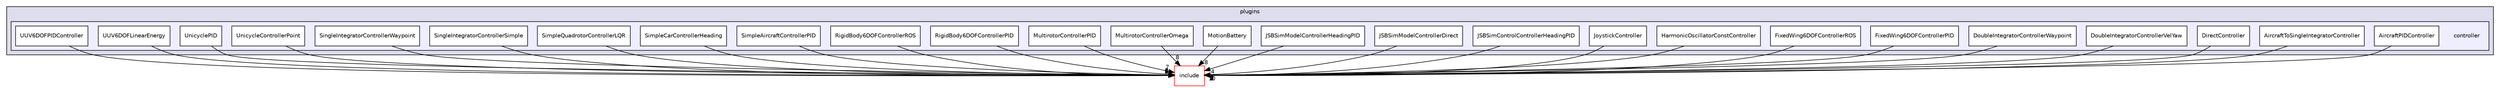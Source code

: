 digraph "/root/scrimmage/scrimmage/src/plugins/controller" {
  compound=true
  node [ fontsize="10", fontname="Helvetica"];
  edge [ labelfontsize="10", labelfontname="Helvetica"];
  subgraph clusterdir_7020b8b7abcceffa3f9f7a2d24718f16 {
    graph [ bgcolor="#ddddee", pencolor="black", label="plugins" fontname="Helvetica", fontsize="10", URL="dir_7020b8b7abcceffa3f9f7a2d24718f16.html"]
  subgraph clusterdir_c915aa27e6120cf8f6d19a96e78171a2 {
    graph [ bgcolor="#eeeeff", pencolor="black", label="" URL="dir_c915aa27e6120cf8f6d19a96e78171a2.html"];
    dir_c915aa27e6120cf8f6d19a96e78171a2 [shape=plaintext label="controller"];
    dir_3d6d181ce8bb8a7ef04c7d4f525eb63b [shape=box label="AircraftPIDController" color="black" fillcolor="white" style="filled" URL="dir_3d6d181ce8bb8a7ef04c7d4f525eb63b.html"];
    dir_8c7362a38f944ccbebca438e522416c3 [shape=box label="AircraftToSingleIntegratorController" color="black" fillcolor="white" style="filled" URL="dir_8c7362a38f944ccbebca438e522416c3.html"];
    dir_cc43df678bd1d92f043d026f5e150eb1 [shape=box label="DirectController" color="black" fillcolor="white" style="filled" URL="dir_cc43df678bd1d92f043d026f5e150eb1.html"];
    dir_74ecf2eb32d8fd25517f82fc2db49dfb [shape=box label="DoubleIntegratorControllerVelYaw" color="black" fillcolor="white" style="filled" URL="dir_74ecf2eb32d8fd25517f82fc2db49dfb.html"];
    dir_da4098740d767669478e43386c71707b [shape=box label="DoubleIntegratorControllerWaypoint" color="black" fillcolor="white" style="filled" URL="dir_da4098740d767669478e43386c71707b.html"];
    dir_0b492dd3a160f6043f7dabefe782681f [shape=box label="FixedWing6DOFControllerPID" color="black" fillcolor="white" style="filled" URL="dir_0b492dd3a160f6043f7dabefe782681f.html"];
    dir_8cbab75e397f067f588a6c008790360d [shape=box label="FixedWing6DOFControllerROS" color="black" fillcolor="white" style="filled" URL="dir_8cbab75e397f067f588a6c008790360d.html"];
    dir_f47e3711f054f3b92fb77e57da84e5dc [shape=box label="HarmonicOscillatorConstController" color="black" fillcolor="white" style="filled" URL="dir_f47e3711f054f3b92fb77e57da84e5dc.html"];
    dir_dcef5d47f93f05b41cc849cd6b01939d [shape=box label="JoystickController" color="black" fillcolor="white" style="filled" URL="dir_dcef5d47f93f05b41cc849cd6b01939d.html"];
    dir_d20334e3e21c3cfc38c1b8635efe449f [shape=box label="JSBSimControlControllerHeadingPID" color="black" fillcolor="white" style="filled" URL="dir_d20334e3e21c3cfc38c1b8635efe449f.html"];
    dir_636a4c48df92a1cf3be2d15f6fcd7121 [shape=box label="JSBSimModelControllerDirect" color="black" fillcolor="white" style="filled" URL="dir_636a4c48df92a1cf3be2d15f6fcd7121.html"];
    dir_a798afbc8244e12404928c1539203cb9 [shape=box label="JSBSimModelControllerHeadingPID" color="black" fillcolor="white" style="filled" URL="dir_a798afbc8244e12404928c1539203cb9.html"];
    dir_85580c75d4e779867e08e969d99f8484 [shape=box label="MotionBattery" color="black" fillcolor="white" style="filled" URL="dir_85580c75d4e779867e08e969d99f8484.html"];
    dir_7e0cce9722de74f5b9cf4a61669c60d1 [shape=box label="MultirotorControllerOmega" color="black" fillcolor="white" style="filled" URL="dir_7e0cce9722de74f5b9cf4a61669c60d1.html"];
    dir_adeae49aea6bdaf894d0f15b3b3caa7f [shape=box label="MultirotorControllerPID" color="black" fillcolor="white" style="filled" URL="dir_adeae49aea6bdaf894d0f15b3b3caa7f.html"];
    dir_df97ac553abcb75044592fc417247610 [shape=box label="RigidBody6DOFControllerPID" color="black" fillcolor="white" style="filled" URL="dir_df97ac553abcb75044592fc417247610.html"];
    dir_af75ebfe37083a6f08819ff998bb912e [shape=box label="RigidBody6DOFControllerROS" color="black" fillcolor="white" style="filled" URL="dir_af75ebfe37083a6f08819ff998bb912e.html"];
    dir_d80b2761853da12015b9bb041a29f234 [shape=box label="SimpleAircraftControllerPID" color="black" fillcolor="white" style="filled" URL="dir_d80b2761853da12015b9bb041a29f234.html"];
    dir_1cc3e17ed558b1c1d2b8192c49a1d686 [shape=box label="SimpleCarControllerHeading" color="black" fillcolor="white" style="filled" URL="dir_1cc3e17ed558b1c1d2b8192c49a1d686.html"];
    dir_493ae186b74dcf5bb7869166c80f70c7 [shape=box label="SimpleQuadrotorControllerLQR" color="black" fillcolor="white" style="filled" URL="dir_493ae186b74dcf5bb7869166c80f70c7.html"];
    dir_25fc401c55beea1b89a7bc915a4e9a5c [shape=box label="SingleIntegratorControllerSimple" color="black" fillcolor="white" style="filled" URL="dir_25fc401c55beea1b89a7bc915a4e9a5c.html"];
    dir_21a0a94f03a6149a0704f58397aeadd9 [shape=box label="SingleIntegratorControllerWaypoint" color="black" fillcolor="white" style="filled" URL="dir_21a0a94f03a6149a0704f58397aeadd9.html"];
    dir_3efb21d6727009f0cb198622befdb016 [shape=box label="UnicycleControllerPoint" color="black" fillcolor="white" style="filled" URL="dir_3efb21d6727009f0cb198622befdb016.html"];
    dir_38ece28fc4c7dfae99838e289384af95 [shape=box label="UnicyclePID" color="black" fillcolor="white" style="filled" URL="dir_38ece28fc4c7dfae99838e289384af95.html"];
    dir_345a946d15cfb18163a1be0eeb4ea76a [shape=box label="UUV6DOFLinearEnergy" color="black" fillcolor="white" style="filled" URL="dir_345a946d15cfb18163a1be0eeb4ea76a.html"];
    dir_acfd113fbd73ac5d5e484cf32332439d [shape=box label="UUV6DOFPIDController" color="black" fillcolor="white" style="filled" URL="dir_acfd113fbd73ac5d5e484cf32332439d.html"];
  }
  }
  dir_d44c64559bbebec7f509842c48db8b23 [shape=box label="include" fillcolor="white" style="filled" color="red" URL="dir_d44c64559bbebec7f509842c48db8b23.html"];
  dir_8cbab75e397f067f588a6c008790360d->dir_d44c64559bbebec7f509842c48db8b23 [headlabel="2", labeldistance=1.5 headhref="dir_000201_000004.html"];
  dir_7e0cce9722de74f5b9cf4a61669c60d1->dir_d44c64559bbebec7f509842c48db8b23 [headlabel="8", labeldistance=1.5 headhref="dir_000208_000004.html"];
  dir_d80b2761853da12015b9bb041a29f234->dir_d44c64559bbebec7f509842c48db8b23 [headlabel="6", labeldistance=1.5 headhref="dir_000212_000004.html"];
  dir_1cc3e17ed558b1c1d2b8192c49a1d686->dir_d44c64559bbebec7f509842c48db8b23 [headlabel="5", labeldistance=1.5 headhref="dir_000213_000004.html"];
  dir_af75ebfe37083a6f08819ff998bb912e->dir_d44c64559bbebec7f509842c48db8b23 [headlabel="2", labeldistance=1.5 headhref="dir_000211_000004.html"];
  dir_85580c75d4e779867e08e969d99f8484->dir_d44c64559bbebec7f509842c48db8b23 [headlabel="8", labeldistance=1.5 headhref="dir_000207_000004.html"];
  dir_74ecf2eb32d8fd25517f82fc2db49dfb->dir_d44c64559bbebec7f509842c48db8b23 [headlabel="5", labeldistance=1.5 headhref="dir_000198_000004.html"];
  dir_345a946d15cfb18163a1be0eeb4ea76a->dir_d44c64559bbebec7f509842c48db8b23 [headlabel="6", labeldistance=1.5 headhref="dir_000219_000004.html"];
  dir_38ece28fc4c7dfae99838e289384af95->dir_d44c64559bbebec7f509842c48db8b23 [headlabel="8", labeldistance=1.5 headhref="dir_000218_000004.html"];
  dir_adeae49aea6bdaf894d0f15b3b3caa7f->dir_d44c64559bbebec7f509842c48db8b23 [headlabel="7", labeldistance=1.5 headhref="dir_000209_000004.html"];
  dir_493ae186b74dcf5bb7869166c80f70c7->dir_d44c64559bbebec7f509842c48db8b23 [headlabel="5", labeldistance=1.5 headhref="dir_000214_000004.html"];
  dir_a798afbc8244e12404928c1539203cb9->dir_d44c64559bbebec7f509842c48db8b23 [headlabel="4", labeldistance=1.5 headhref="dir_000206_000004.html"];
  dir_d20334e3e21c3cfc38c1b8635efe449f->dir_d44c64559bbebec7f509842c48db8b23 [headlabel="5", labeldistance=1.5 headhref="dir_000204_000004.html"];
  dir_25fc401c55beea1b89a7bc915a4e9a5c->dir_d44c64559bbebec7f509842c48db8b23 [headlabel="3", labeldistance=1.5 headhref="dir_000215_000004.html"];
  dir_acfd113fbd73ac5d5e484cf32332439d->dir_d44c64559bbebec7f509842c48db8b23 [headlabel="7", labeldistance=1.5 headhref="dir_000220_000004.html"];
  dir_3efb21d6727009f0cb198622befdb016->dir_d44c64559bbebec7f509842c48db8b23 [headlabel="3", labeldistance=1.5 headhref="dir_000217_000004.html"];
  dir_21a0a94f03a6149a0704f58397aeadd9->dir_d44c64559bbebec7f509842c48db8b23 [headlabel="4", labeldistance=1.5 headhref="dir_000216_000004.html"];
  dir_dcef5d47f93f05b41cc849cd6b01939d->dir_d44c64559bbebec7f509842c48db8b23 [headlabel="10", labeldistance=1.5 headhref="dir_000203_000004.html"];
  dir_3d6d181ce8bb8a7ef04c7d4f525eb63b->dir_d44c64559bbebec7f509842c48db8b23 [headlabel="8", labeldistance=1.5 headhref="dir_000195_000004.html"];
  dir_df97ac553abcb75044592fc417247610->dir_d44c64559bbebec7f509842c48db8b23 [headlabel="3", labeldistance=1.5 headhref="dir_000210_000004.html"];
  dir_636a4c48df92a1cf3be2d15f6fcd7121->dir_d44c64559bbebec7f509842c48db8b23 [headlabel="3", labeldistance=1.5 headhref="dir_000205_000004.html"];
  dir_da4098740d767669478e43386c71707b->dir_d44c64559bbebec7f509842c48db8b23 [headlabel="4", labeldistance=1.5 headhref="dir_000199_000004.html"];
  dir_f47e3711f054f3b92fb77e57da84e5dc->dir_d44c64559bbebec7f509842c48db8b23 [headlabel="7", labeldistance=1.5 headhref="dir_000202_000004.html"];
  dir_8c7362a38f944ccbebca438e522416c3->dir_d44c64559bbebec7f509842c48db8b23 [headlabel="2", labeldistance=1.5 headhref="dir_000196_000004.html"];
  dir_0b492dd3a160f6043f7dabefe782681f->dir_d44c64559bbebec7f509842c48db8b23 [headlabel="3", labeldistance=1.5 headhref="dir_000200_000004.html"];
  dir_cc43df678bd1d92f043d026f5e150eb1->dir_d44c64559bbebec7f509842c48db8b23 [headlabel="7", labeldistance=1.5 headhref="dir_000197_000004.html"];
}
